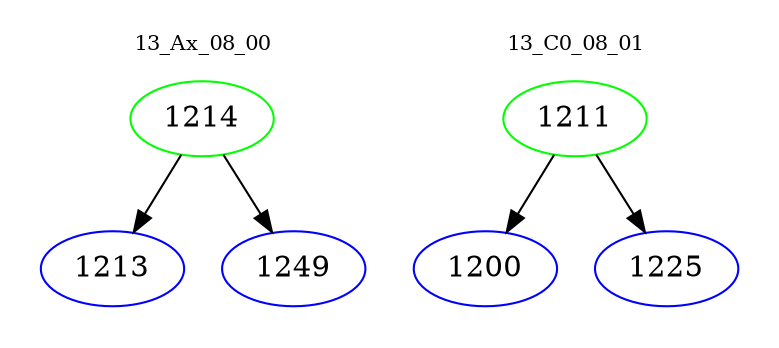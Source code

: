 digraph{
subgraph cluster_0 {
color = white
label = "13_Ax_08_00";
fontsize=10;
T0_1214 [label="1214", color="green"]
T0_1214 -> T0_1213 [color="black"]
T0_1213 [label="1213", color="blue"]
T0_1214 -> T0_1249 [color="black"]
T0_1249 [label="1249", color="blue"]
}
subgraph cluster_1 {
color = white
label = "13_C0_08_01";
fontsize=10;
T1_1211 [label="1211", color="green"]
T1_1211 -> T1_1200 [color="black"]
T1_1200 [label="1200", color="blue"]
T1_1211 -> T1_1225 [color="black"]
T1_1225 [label="1225", color="blue"]
}
}
